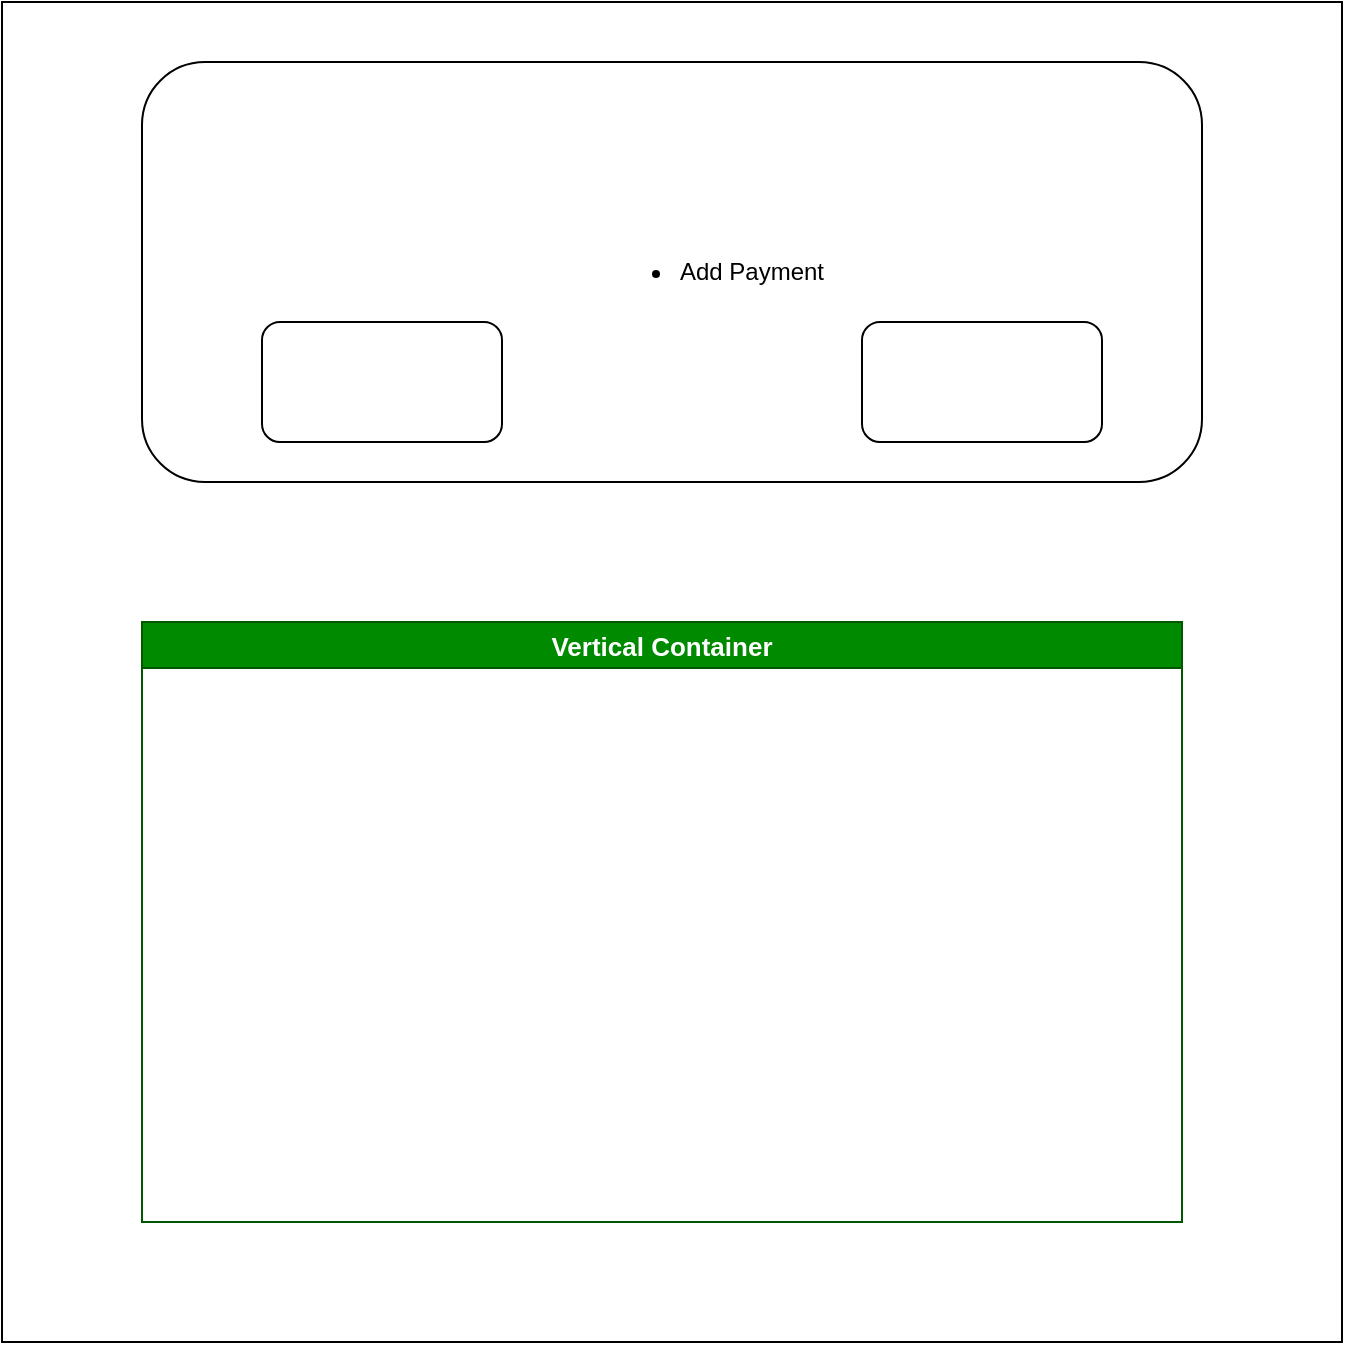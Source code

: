 <mxfile>
    <diagram id="vOqXTf2HaawI-GOZnOPa" name="Page-1">
        <mxGraphModel dx="1004" dy="750" grid="1" gridSize="10" guides="1" tooltips="1" connect="1" arrows="1" fold="1" page="1" pageScale="1" pageWidth="850" pageHeight="1100" math="0" shadow="0">
            <root>
                <mxCell id="0"/>
                <mxCell id="1" parent="0"/>
                <mxCell id="2" value="" style="whiteSpace=wrap;html=1;aspect=fixed;" parent="1" vertex="1">
                    <mxGeometry x="80" y="80" width="670" height="670" as="geometry"/>
                </mxCell>
                <mxCell id="4" value="&lt;blockquote style=&quot;margin: 0 0 0 40px; border: none; padding: 0px;&quot;&gt;&lt;div style=&quot;&quot;&gt;&lt;ul&gt;&lt;li&gt;&lt;span style=&quot;background-color: initial;&quot;&gt;Add Payment&lt;/span&gt;&lt;/li&gt;&lt;/ul&gt;&lt;/div&gt;&lt;/blockquote&gt;" style="rounded=1;whiteSpace=wrap;html=1;align=center;" parent="1" vertex="1">
                    <mxGeometry x="150" y="110" width="530" height="210" as="geometry"/>
                </mxCell>
                <mxCell id="5" value="" style="rounded=1;whiteSpace=wrap;html=1;fontSize=13;" parent="1" vertex="1">
                    <mxGeometry x="210" y="240" width="120" height="60" as="geometry"/>
                </mxCell>
                <mxCell id="6" value="" style="rounded=1;whiteSpace=wrap;html=1;fontSize=13;" parent="1" vertex="1">
                    <mxGeometry x="510" y="240" width="120" height="60" as="geometry"/>
                </mxCell>
                <mxCell id="7" value="Vertical Container" style="swimlane;whiteSpace=wrap;html=1;fontSize=13;fillColor=#008a00;fontColor=#ffffff;strokeColor=#005700;" parent="1" vertex="1">
                    <mxGeometry x="150" y="390" width="520" height="300" as="geometry"/>
                </mxCell>
            </root>
        </mxGraphModel>
    </diagram>
</mxfile>